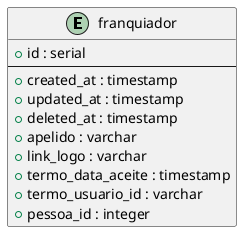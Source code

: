 @startuml
entity franquiador {
  +id : serial
  --
  +created_at : timestamp
  +updated_at : timestamp
  +deleted_at : timestamp
  +apelido : varchar
  +link_logo : varchar
  +termo_data_aceite : timestamp
  +termo_usuario_id : varchar
  +pessoa_id : integer
}
@enduml